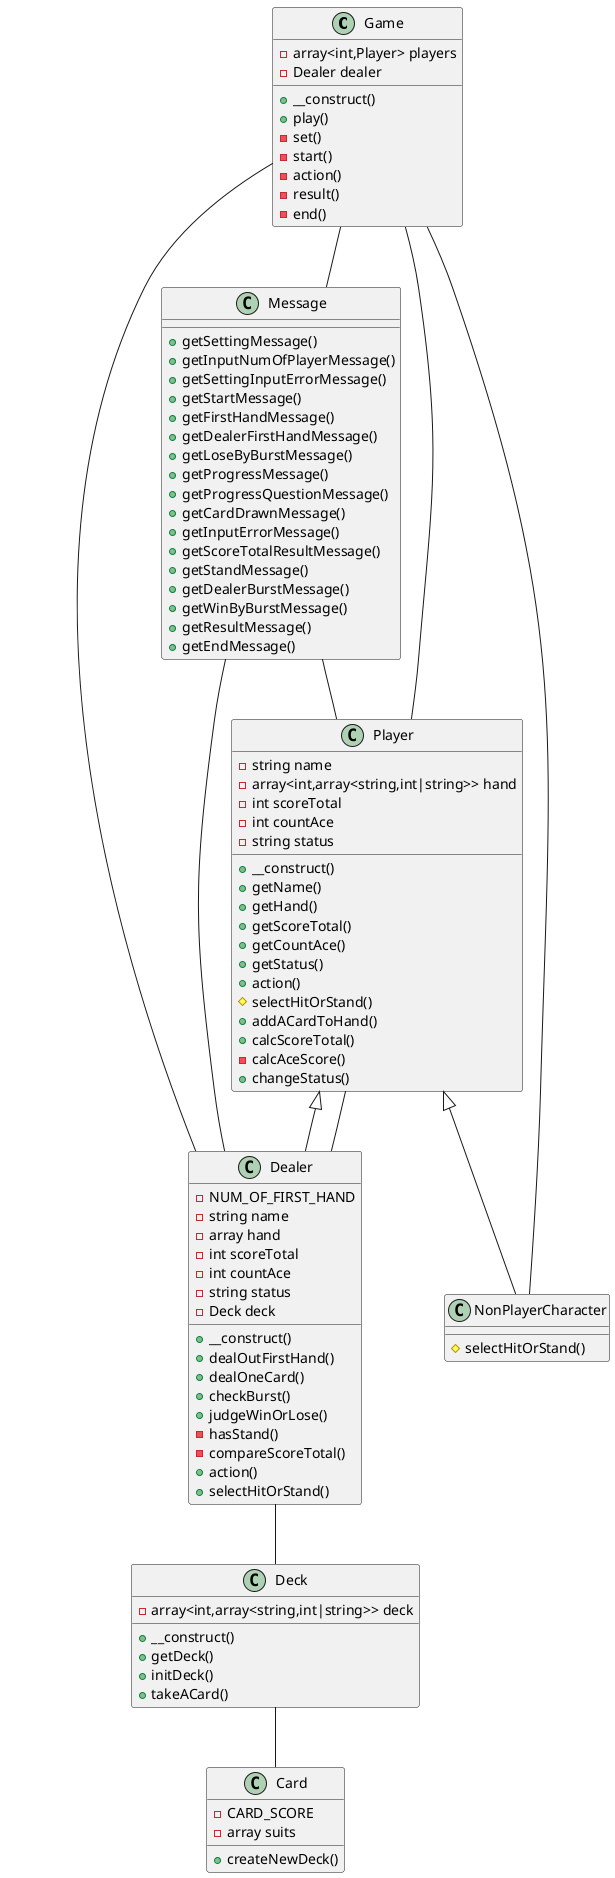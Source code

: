 @startuml Blackjack

class Game {
  -array<int,Player> players
  -Dealer dealer
  +__construct()
  +play()
  -set()
  -start()
  -action()
  -result()
  -end()
}

class Message {
  +getSettingMessage()
  +getInputNumOfPlayerMessage()
  +getSettingInputErrorMessage()
  +getStartMessage()
  +getFirstHandMessage()
  +getDealerFirstHandMessage()
  +getLoseByBurstMessage()
  +getProgressMessage()
  +getProgressQuestionMessage()
  +getCardDrawnMessage()
  +getInputErrorMessage()
  +getScoreTotalResultMessage()
  +getStandMessage()
  +getDealerBurstMessage()
  +getWinByBurstMessage()
  +getResultMessage()
  +getEndMessage()
}

class Player {
  -string name
  -array<int,array<string,int|string>> hand
  -int scoreTotal
  -int countAce
  -string status
  +__construct()
  +getName()
  +getHand()
  +getScoreTotal()
  +getCountAce()
  +getStatus()
  +action()
  #selectHitOrStand()
  +addACardToHand()
  +calcScoreTotal()
  -calcAceScore()
  +changeStatus()
}

class Dealer {
  -NUM_OF_FIRST_HAND
  -string name
  -array hand
  -int scoreTotal
  -int countAce
  -string status
  -Deck deck
  +__construct()
  +dealOutFirstHand()
  +dealOneCard()
  +checkBurst()
  +judgeWinOrLose()
  -hasStand()
  -compareScoreTotal()
  +action()
  +selectHitOrStand()
}

class NonPlayerCharacter {
  #selectHitOrStand()
}

class Deck {
  -array<int,array<string,int|string>> deck
  +__construct()
  +getDeck()
  +initDeck()
  +takeACard()
}

class Card {
  -CARD_SCORE
  -array suits
  +createNewDeck()
}

Game -- Player
Game -- NonPlayerCharacter
Game -- Dealer
Game -- Message
Message -- Player
Message -- Dealer
Dealer -- Player
Dealer -- Deck
Deck -- Card

Player <|-- Dealer
Player <|-- NonPlayerCharacter

@enduml
